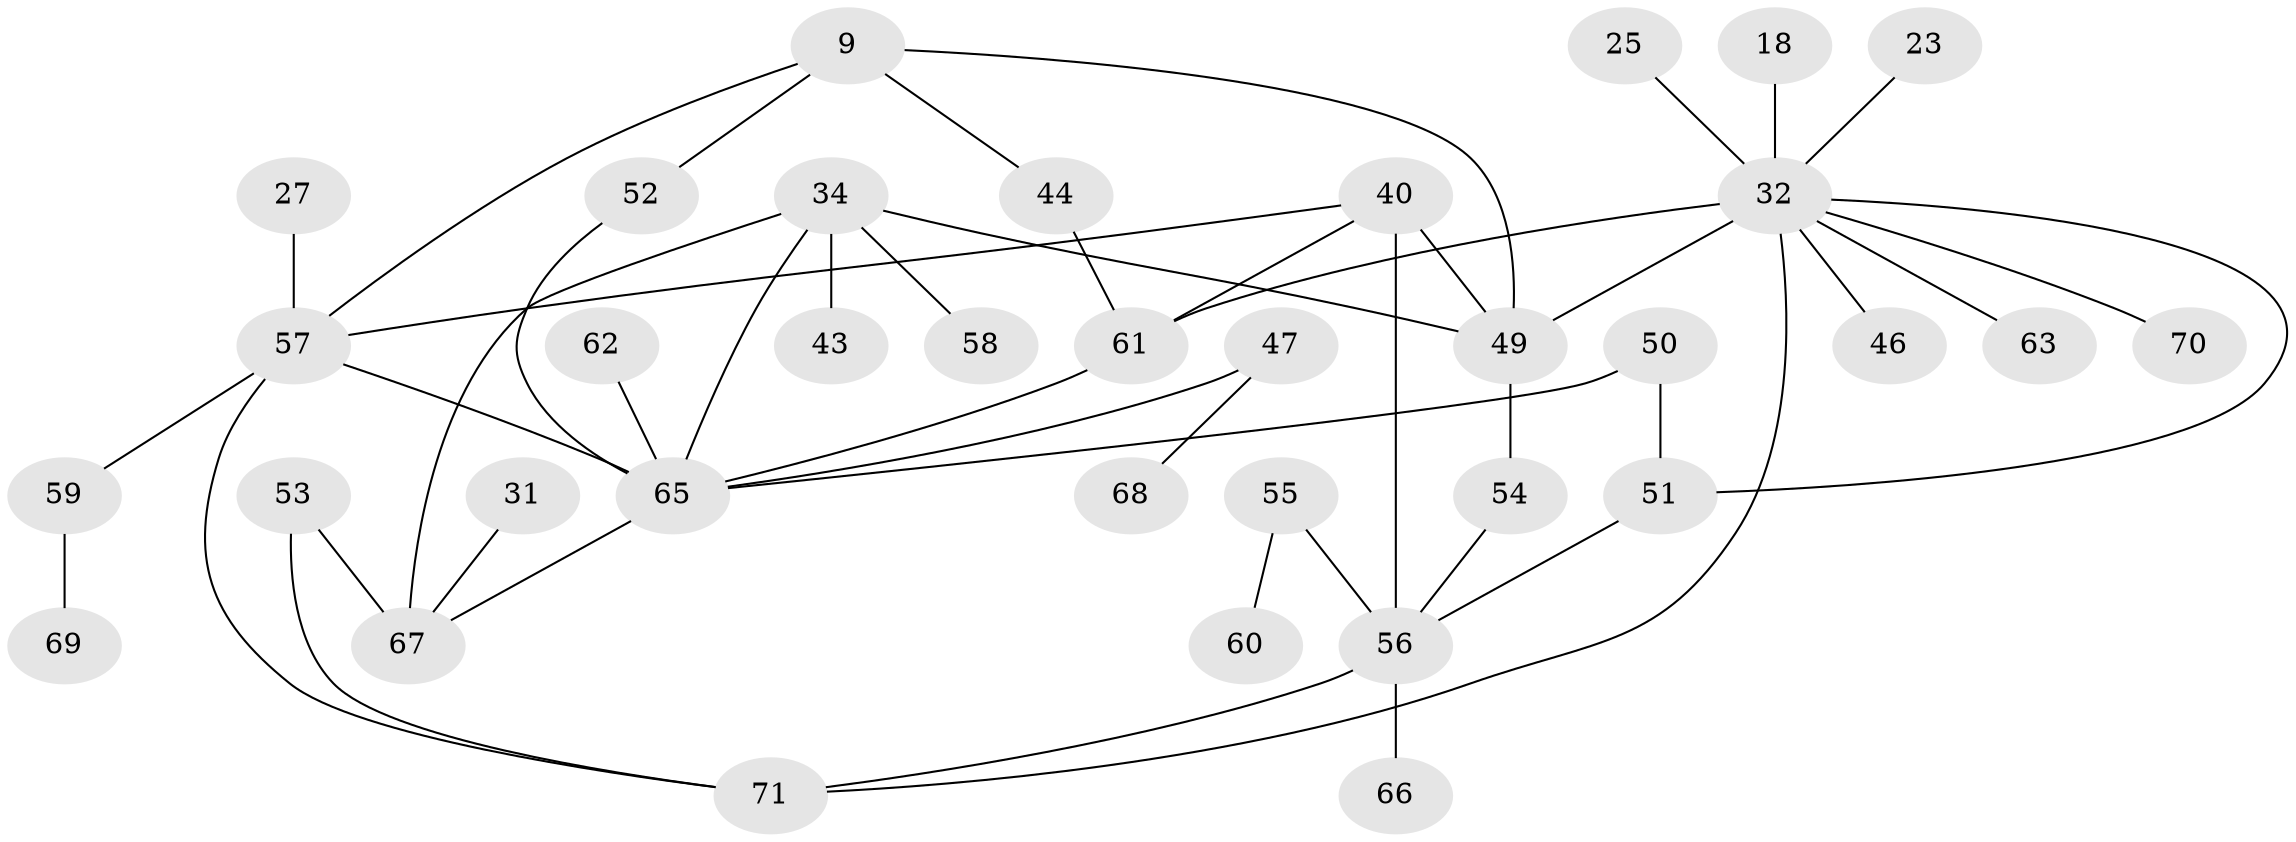 // original degree distribution, {6: 0.028169014084507043, 3: 0.23943661971830985, 5: 0.07042253521126761, 4: 0.15492957746478872, 8: 0.014084507042253521, 2: 0.23943661971830985, 1: 0.2535211267605634}
// Generated by graph-tools (version 1.1) at 2025/41/03/09/25 04:41:02]
// undirected, 35 vertices, 47 edges
graph export_dot {
graph [start="1"]
  node [color=gray90,style=filled];
  9;
  18;
  23;
  25;
  27;
  31;
  32 [super="+7+5+3"];
  34 [super="+28+12"];
  40 [super="+17+19"];
  43;
  44;
  46;
  47;
  49 [super="+21+8+15"];
  50;
  51 [super="+16"];
  52;
  53;
  54;
  55;
  56 [super="+45+41+39"];
  57 [super="+38+48+20"];
  58;
  59;
  60;
  61 [super="+14+10+22"];
  62;
  63 [super="+42"];
  65 [super="+37+64"];
  66;
  67 [super="+13+29"];
  68;
  69;
  70;
  71 [super="+4+33"];
  9 -- 44;
  9 -- 52;
  9 -- 49 [weight=2];
  9 -- 57 [weight=2];
  18 -- 32;
  23 -- 32;
  25 -- 32;
  27 -- 57;
  31 -- 67;
  32 -- 70;
  32 -- 71;
  32 -- 46;
  32 -- 61;
  32 -- 51;
  32 -- 49 [weight=3];
  32 -- 63;
  34 -- 58;
  34 -- 49 [weight=2];
  34 -- 65;
  34 -- 67 [weight=2];
  34 -- 43;
  40 -- 57 [weight=2];
  40 -- 56 [weight=3];
  40 -- 61;
  40 -- 49;
  44 -- 61;
  47 -- 68;
  47 -- 65;
  49 -- 54;
  50 -- 51;
  50 -- 65;
  51 -- 56 [weight=2];
  52 -- 65;
  53 -- 71;
  53 -- 67;
  54 -- 56;
  55 -- 60;
  55 -- 56;
  56 -- 71;
  56 -- 66;
  57 -- 65 [weight=3];
  57 -- 59 [weight=2];
  57 -- 71;
  59 -- 69;
  61 -- 65;
  62 -- 65;
  65 -- 67;
}
